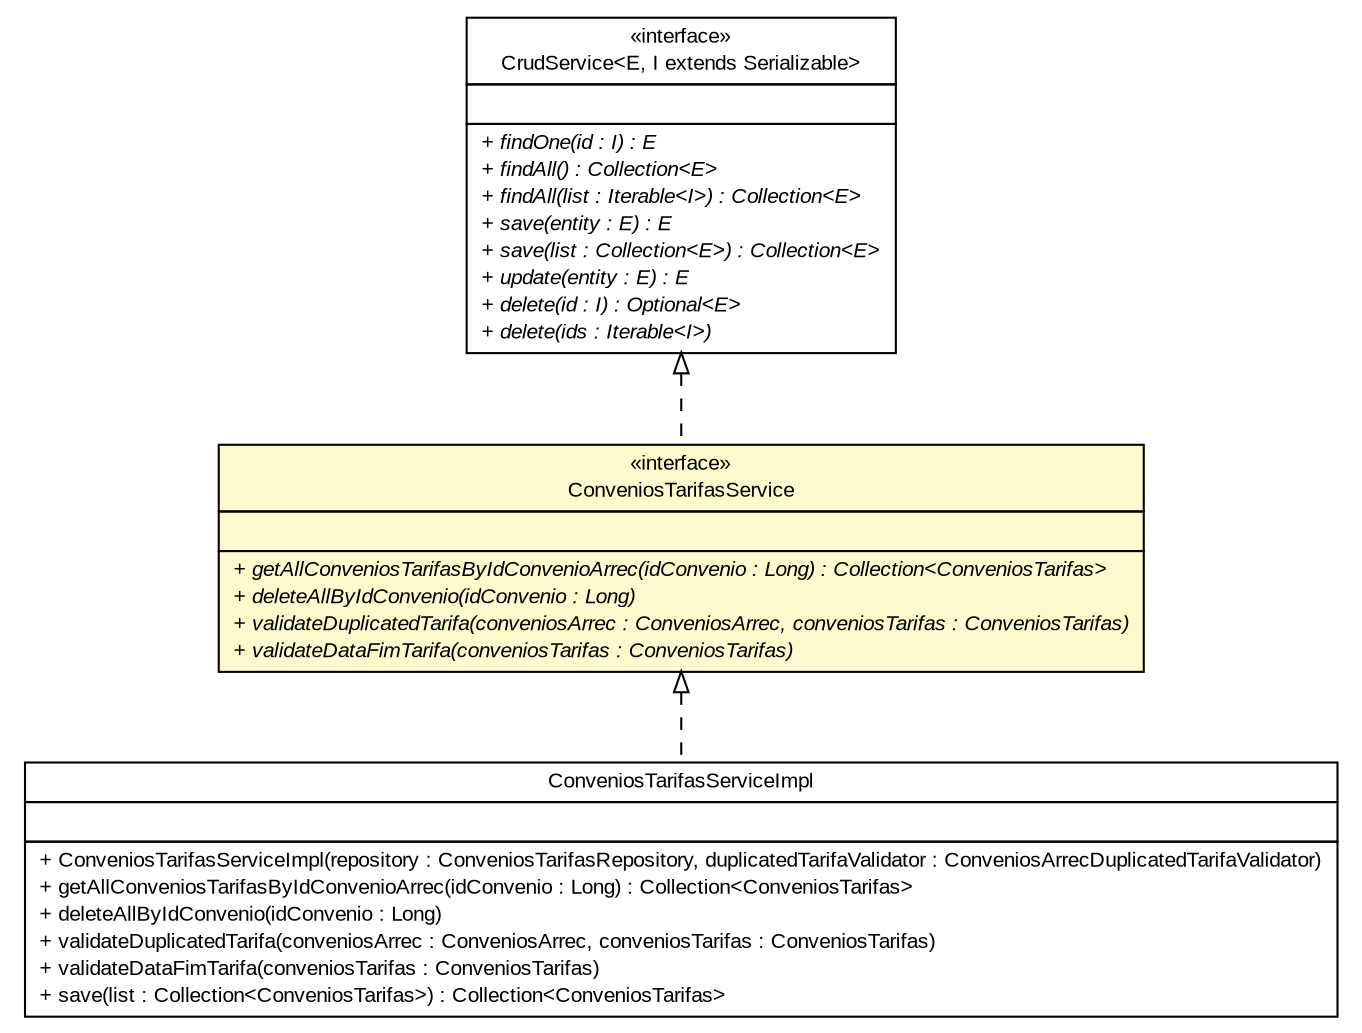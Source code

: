 #!/usr/local/bin/dot
#
# Class diagram 
# Generated by UMLGraph version R5_6 (http://www.umlgraph.org/)
#

digraph G {
	edge [fontname="arial",fontsize=10,labelfontname="arial",labelfontsize=10];
	node [fontname="arial",fontsize=10,shape=plaintext];
	nodesep=0.25;
	ranksep=0.5;
	// br.gov.to.sefaz.business.service.CrudService<E, I extends java.io.Serializable>
	c76010 [label=<<table title="br.gov.to.sefaz.business.service.CrudService" border="0" cellborder="1" cellspacing="0" cellpadding="2" port="p" href="../../../../business/service/CrudService.html">
		<tr><td><table border="0" cellspacing="0" cellpadding="1">
<tr><td align="center" balign="center"> &#171;interface&#187; </td></tr>
<tr><td align="center" balign="center"> CrudService&lt;E, I extends Serializable&gt; </td></tr>
		</table></td></tr>
		<tr><td><table border="0" cellspacing="0" cellpadding="1">
<tr><td align="left" balign="left">  </td></tr>
		</table></td></tr>
		<tr><td><table border="0" cellspacing="0" cellpadding="1">
<tr><td align="left" balign="left"><font face="arial italic" point-size="10.0"> + findOne(id : I) : E </font></td></tr>
<tr><td align="left" balign="left"><font face="arial italic" point-size="10.0"> + findAll() : Collection&lt;E&gt; </font></td></tr>
<tr><td align="left" balign="left"><font face="arial italic" point-size="10.0"> + findAll(list : Iterable&lt;I&gt;) : Collection&lt;E&gt; </font></td></tr>
<tr><td align="left" balign="left"><font face="arial italic" point-size="10.0"> + save(entity : E) : E </font></td></tr>
<tr><td align="left" balign="left"><font face="arial italic" point-size="10.0"> + save(list : Collection&lt;E&gt;) : Collection&lt;E&gt; </font></td></tr>
<tr><td align="left" balign="left"><font face="arial italic" point-size="10.0"> + update(entity : E) : E </font></td></tr>
<tr><td align="left" balign="left"><font face="arial italic" point-size="10.0"> + delete(id : I) : Optional&lt;E&gt; </font></td></tr>
<tr><td align="left" balign="left"><font face="arial italic" point-size="10.0"> + delete(ids : Iterable&lt;I&gt;) </font></td></tr>
		</table></td></tr>
		</table>>, URL="../../../../business/service/CrudService.html", fontname="arial", fontcolor="black", fontsize=10.0];
	// br.gov.to.sefaz.arr.parametros.business.service.ConveniosTarifasService
	c76225 [label=<<table title="br.gov.to.sefaz.arr.parametros.business.service.ConveniosTarifasService" border="0" cellborder="1" cellspacing="0" cellpadding="2" port="p" bgcolor="lemonChiffon" href="./ConveniosTarifasService.html">
		<tr><td><table border="0" cellspacing="0" cellpadding="1">
<tr><td align="center" balign="center"> &#171;interface&#187; </td></tr>
<tr><td align="center" balign="center"> ConveniosTarifasService </td></tr>
		</table></td></tr>
		<tr><td><table border="0" cellspacing="0" cellpadding="1">
<tr><td align="left" balign="left">  </td></tr>
		</table></td></tr>
		<tr><td><table border="0" cellspacing="0" cellpadding="1">
<tr><td align="left" balign="left"><font face="arial italic" point-size="10.0"> + getAllConveniosTarifasByIdConvenioArrec(idConvenio : Long) : Collection&lt;ConveniosTarifas&gt; </font></td></tr>
<tr><td align="left" balign="left"><font face="arial italic" point-size="10.0"> + deleteAllByIdConvenio(idConvenio : Long) </font></td></tr>
<tr><td align="left" balign="left"><font face="arial italic" point-size="10.0"> + validateDuplicatedTarifa(conveniosArrec : ConveniosArrec, conveniosTarifas : ConveniosTarifas) </font></td></tr>
<tr><td align="left" balign="left"><font face="arial italic" point-size="10.0"> + validateDataFimTarifa(conveniosTarifas : ConveniosTarifas) </font></td></tr>
		</table></td></tr>
		</table>>, URL="./ConveniosTarifasService.html", fontname="arial", fontcolor="black", fontsize=10.0];
	// br.gov.to.sefaz.arr.parametros.business.service.impl.ConveniosTarifasServiceImpl
	c76252 [label=<<table title="br.gov.to.sefaz.arr.parametros.business.service.impl.ConveniosTarifasServiceImpl" border="0" cellborder="1" cellspacing="0" cellpadding="2" port="p" href="./impl/ConveniosTarifasServiceImpl.html">
		<tr><td><table border="0" cellspacing="0" cellpadding="1">
<tr><td align="center" balign="center"> ConveniosTarifasServiceImpl </td></tr>
		</table></td></tr>
		<tr><td><table border="0" cellspacing="0" cellpadding="1">
<tr><td align="left" balign="left">  </td></tr>
		</table></td></tr>
		<tr><td><table border="0" cellspacing="0" cellpadding="1">
<tr><td align="left" balign="left"> + ConveniosTarifasServiceImpl(repository : ConveniosTarifasRepository, duplicatedTarifaValidator : ConveniosArrecDuplicatedTarifaValidator) </td></tr>
<tr><td align="left" balign="left"> + getAllConveniosTarifasByIdConvenioArrec(idConvenio : Long) : Collection&lt;ConveniosTarifas&gt; </td></tr>
<tr><td align="left" balign="left"> + deleteAllByIdConvenio(idConvenio : Long) </td></tr>
<tr><td align="left" balign="left"> + validateDuplicatedTarifa(conveniosArrec : ConveniosArrec, conveniosTarifas : ConveniosTarifas) </td></tr>
<tr><td align="left" balign="left"> + validateDataFimTarifa(conveniosTarifas : ConveniosTarifas) </td></tr>
<tr><td align="left" balign="left"> + save(list : Collection&lt;ConveniosTarifas&gt;) : Collection&lt;ConveniosTarifas&gt; </td></tr>
		</table></td></tr>
		</table>>, URL="./impl/ConveniosTarifasServiceImpl.html", fontname="arial", fontcolor="black", fontsize=10.0];
	//br.gov.to.sefaz.arr.parametros.business.service.ConveniosTarifasService implements br.gov.to.sefaz.business.service.CrudService<E, I extends java.io.Serializable>
	c76010:p -> c76225:p [dir=back,arrowtail=empty,style=dashed];
	//br.gov.to.sefaz.arr.parametros.business.service.impl.ConveniosTarifasServiceImpl implements br.gov.to.sefaz.arr.parametros.business.service.ConveniosTarifasService
	c76225:p -> c76252:p [dir=back,arrowtail=empty,style=dashed];
}

